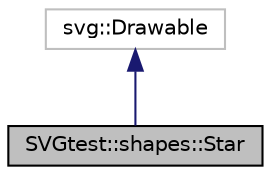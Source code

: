 digraph "SVGtest::shapes::Star"
{
 // LATEX_PDF_SIZE
  edge [fontname="Helvetica",fontsize="10",labelfontname="Helvetica",labelfontsize="10"];
  node [fontname="Helvetica",fontsize="10",shape=record];
  Node1 [label="SVGtest::shapes::Star",height=0.2,width=0.4,color="black", fillcolor="grey75", style="filled", fontcolor="black",tooltip=" "];
  Node2 -> Node1 [dir="back",color="midnightblue",fontsize="10",style="solid",fontname="Helvetica"];
  Node2 [label="svg::Drawable",height=0.2,width=0.4,color="grey75", fillcolor="white", style="filled",URL="$classsvg_1_1Drawable.html",tooltip=" "];
}
